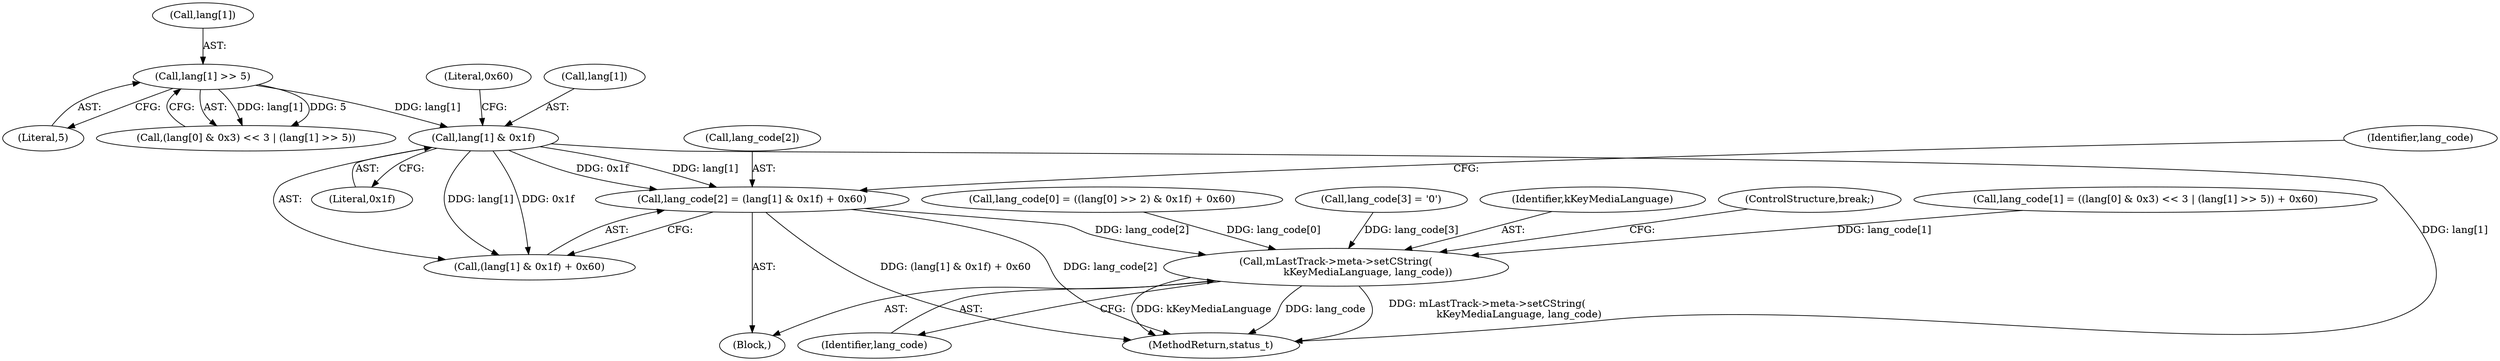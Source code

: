 digraph "0_Android_6fe85f7e15203e48df2cc3e8e1c4bc6ad49dc968@array" {
"1001347" [label="(Call,lang_code[2] = (lang[1] & 0x1f) + 0x60)"];
"1001352" [label="(Call,lang[1] & 0x1f)"];
"1001341" [label="(Call,lang[1] >> 5)"];
"1001363" [label="(Call,mLastTrack->meta->setCString(\n                    kKeyMediaLanguage, lang_code))"];
"1001315" [label="(Call,lang_code[0] = ((lang[0] >> 2) & 0x1f) + 0x60)"];
"1001347" [label="(Call,lang_code[2] = (lang[1] & 0x1f) + 0x60)"];
"1001358" [label="(Call,lang_code[3] = '\0')"];
"1001333" [label="(Call,(lang[0] & 0x3) << 3 | (lang[1] >> 5))"];
"1001105" [label="(Block,)"];
"1001348" [label="(Call,lang_code[2])"];
"1002927" [label="(MethodReturn,status_t)"];
"1001352" [label="(Call,lang[1] & 0x1f)"];
"1001360" [label="(Identifier,lang_code)"];
"1001345" [label="(Literal,5)"];
"1001364" [label="(Identifier,kKeyMediaLanguage)"];
"1001357" [label="(Literal,0x60)"];
"1001366" [label="(ControlStructure,break;)"];
"1001356" [label="(Literal,0x1f)"];
"1001351" [label="(Call,(lang[1] & 0x1f) + 0x60)"];
"1001328" [label="(Call,lang_code[1] = ((lang[0] & 0x3) << 3 | (lang[1] >> 5)) + 0x60)"];
"1001342" [label="(Call,lang[1])"];
"1001353" [label="(Call,lang[1])"];
"1001365" [label="(Identifier,lang_code)"];
"1001363" [label="(Call,mLastTrack->meta->setCString(\n                    kKeyMediaLanguage, lang_code))"];
"1001341" [label="(Call,lang[1] >> 5)"];
"1001347" -> "1001105"  [label="AST: "];
"1001347" -> "1001351"  [label="CFG: "];
"1001348" -> "1001347"  [label="AST: "];
"1001351" -> "1001347"  [label="AST: "];
"1001360" -> "1001347"  [label="CFG: "];
"1001347" -> "1002927"  [label="DDG: lang_code[2]"];
"1001347" -> "1002927"  [label="DDG: (lang[1] & 0x1f) + 0x60"];
"1001352" -> "1001347"  [label="DDG: lang[1]"];
"1001352" -> "1001347"  [label="DDG: 0x1f"];
"1001347" -> "1001363"  [label="DDG: lang_code[2]"];
"1001352" -> "1001351"  [label="AST: "];
"1001352" -> "1001356"  [label="CFG: "];
"1001353" -> "1001352"  [label="AST: "];
"1001356" -> "1001352"  [label="AST: "];
"1001357" -> "1001352"  [label="CFG: "];
"1001352" -> "1002927"  [label="DDG: lang[1]"];
"1001352" -> "1001351"  [label="DDG: lang[1]"];
"1001352" -> "1001351"  [label="DDG: 0x1f"];
"1001341" -> "1001352"  [label="DDG: lang[1]"];
"1001341" -> "1001333"  [label="AST: "];
"1001341" -> "1001345"  [label="CFG: "];
"1001342" -> "1001341"  [label="AST: "];
"1001345" -> "1001341"  [label="AST: "];
"1001333" -> "1001341"  [label="CFG: "];
"1001341" -> "1001333"  [label="DDG: lang[1]"];
"1001341" -> "1001333"  [label="DDG: 5"];
"1001363" -> "1001105"  [label="AST: "];
"1001363" -> "1001365"  [label="CFG: "];
"1001364" -> "1001363"  [label="AST: "];
"1001365" -> "1001363"  [label="AST: "];
"1001366" -> "1001363"  [label="CFG: "];
"1001363" -> "1002927"  [label="DDG: mLastTrack->meta->setCString(\n                    kKeyMediaLanguage, lang_code)"];
"1001363" -> "1002927"  [label="DDG: kKeyMediaLanguage"];
"1001363" -> "1002927"  [label="DDG: lang_code"];
"1001328" -> "1001363"  [label="DDG: lang_code[1]"];
"1001358" -> "1001363"  [label="DDG: lang_code[3]"];
"1001315" -> "1001363"  [label="DDG: lang_code[0]"];
}
